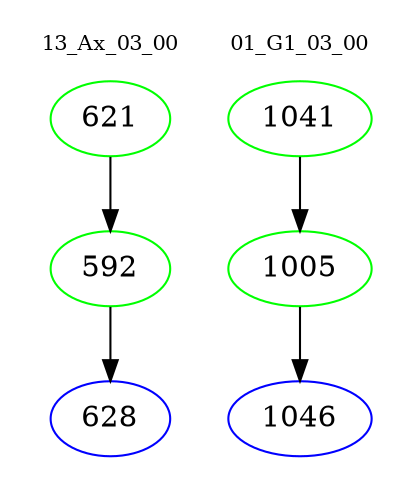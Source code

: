 digraph{
subgraph cluster_0 {
color = white
label = "13_Ax_03_00";
fontsize=10;
T0_621 [label="621", color="green"]
T0_621 -> T0_592 [color="black"]
T0_592 [label="592", color="green"]
T0_592 -> T0_628 [color="black"]
T0_628 [label="628", color="blue"]
}
subgraph cluster_1 {
color = white
label = "01_G1_03_00";
fontsize=10;
T1_1041 [label="1041", color="green"]
T1_1041 -> T1_1005 [color="black"]
T1_1005 [label="1005", color="green"]
T1_1005 -> T1_1046 [color="black"]
T1_1046 [label="1046", color="blue"]
}
}
